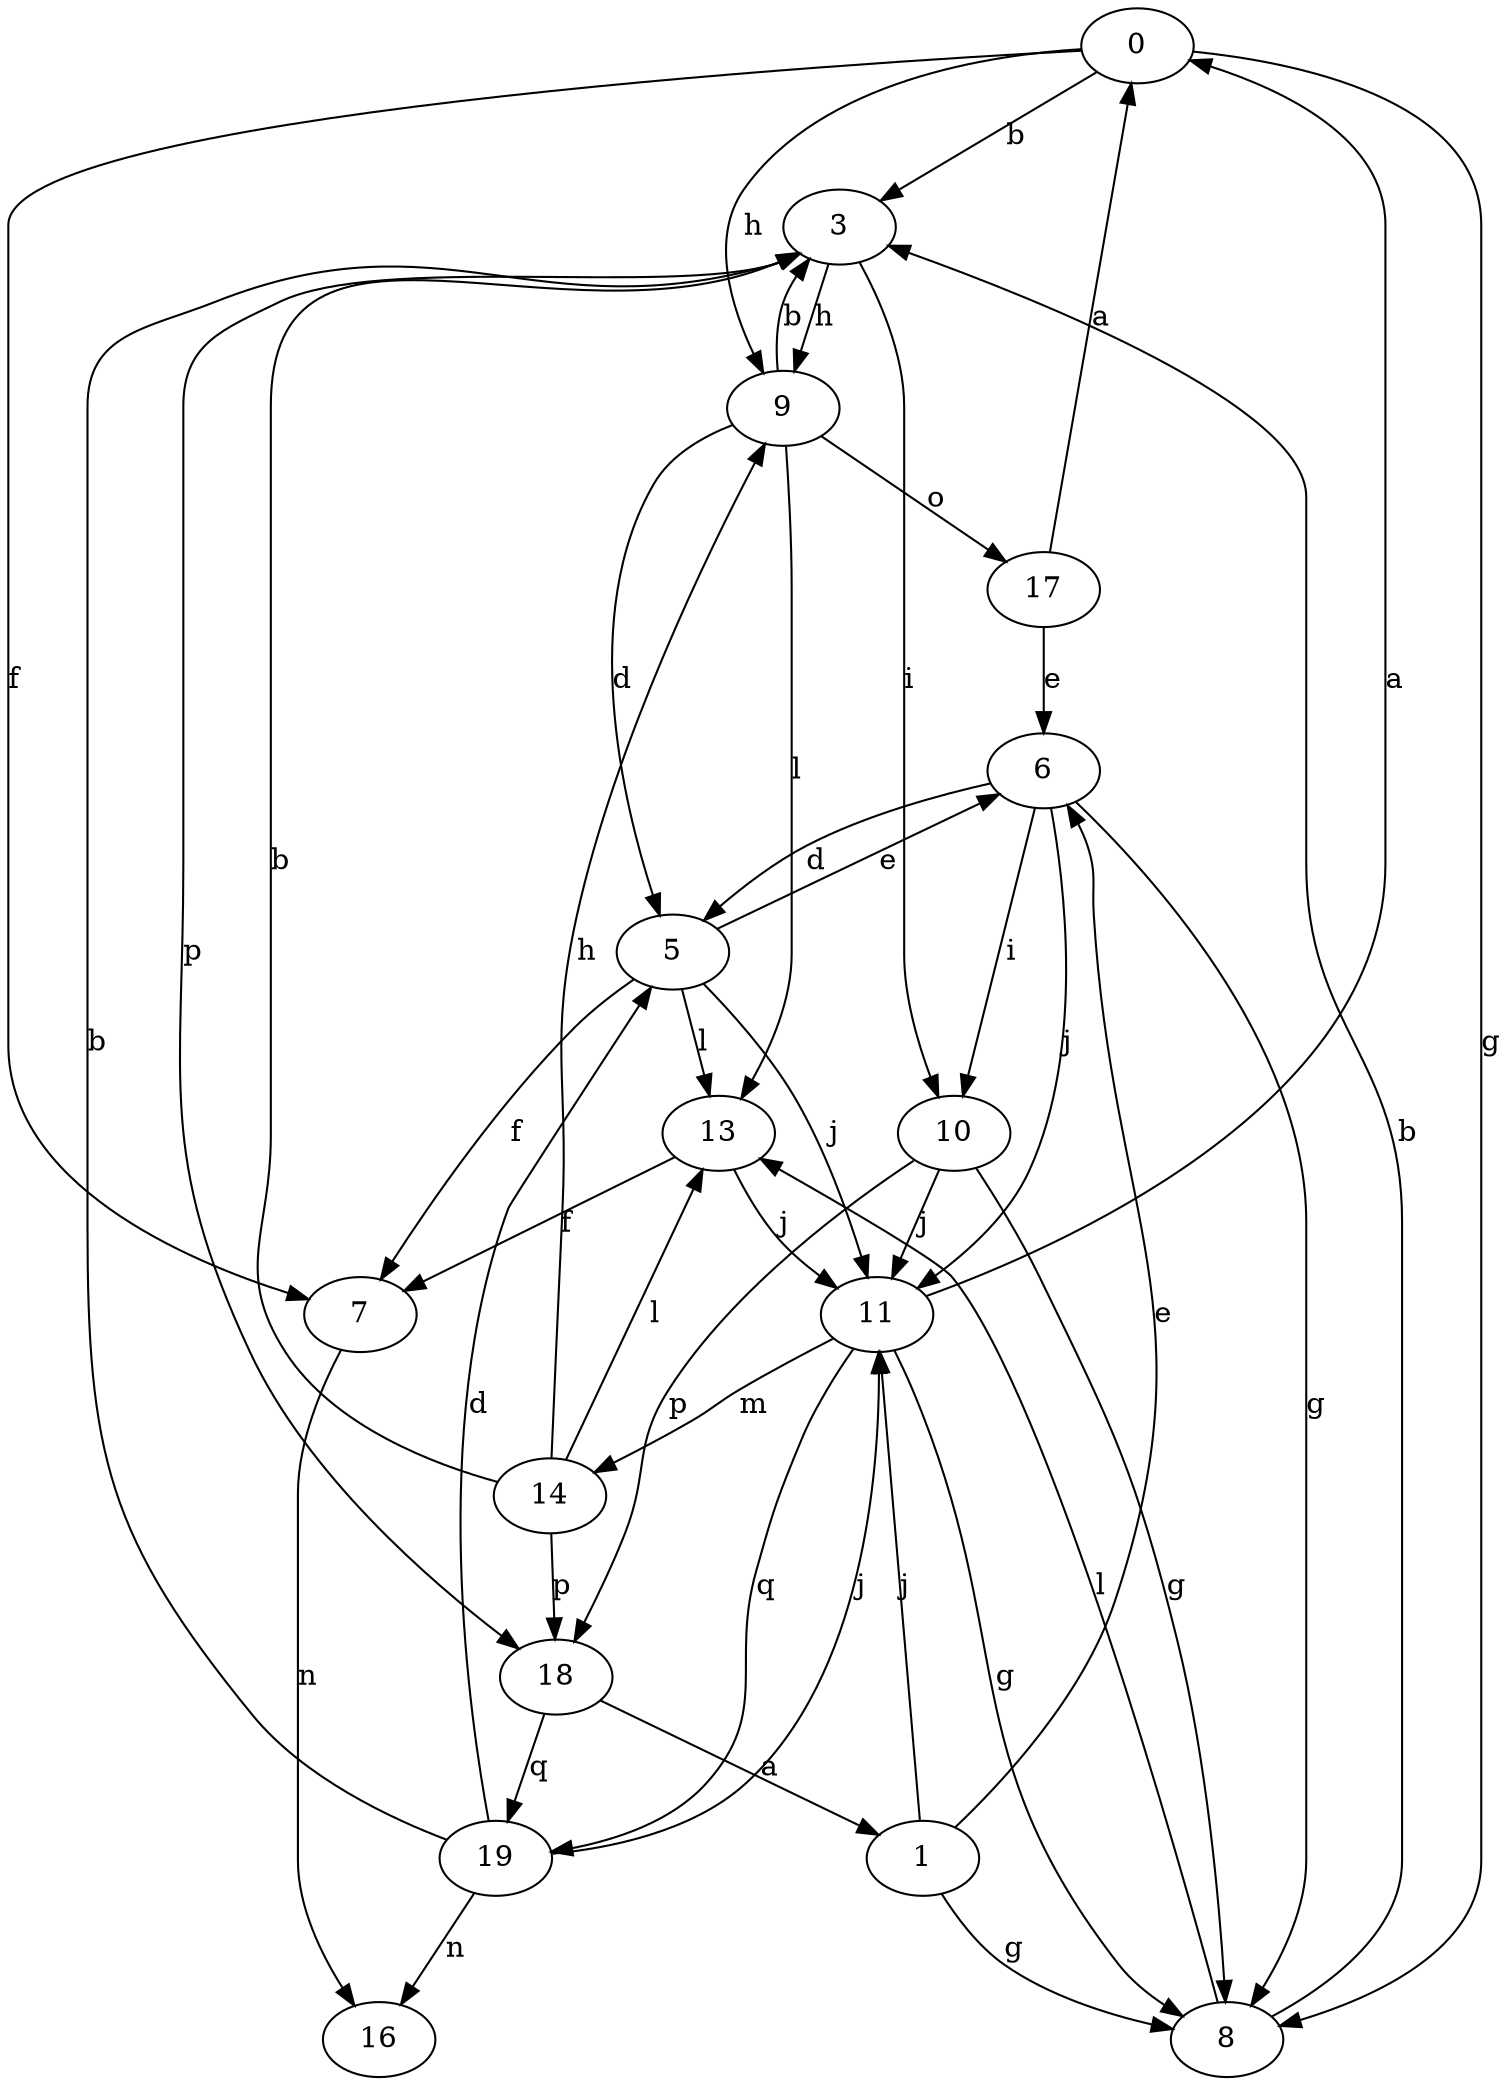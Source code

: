 strict digraph  {
0;
1;
3;
5;
6;
7;
8;
9;
10;
11;
13;
14;
16;
17;
18;
19;
0 -> 3  [label=b];
0 -> 7  [label=f];
0 -> 8  [label=g];
0 -> 9  [label=h];
1 -> 6  [label=e];
1 -> 8  [label=g];
1 -> 11  [label=j];
3 -> 9  [label=h];
3 -> 10  [label=i];
3 -> 18  [label=p];
5 -> 6  [label=e];
5 -> 7  [label=f];
5 -> 11  [label=j];
5 -> 13  [label=l];
6 -> 5  [label=d];
6 -> 8  [label=g];
6 -> 10  [label=i];
6 -> 11  [label=j];
7 -> 16  [label=n];
8 -> 3  [label=b];
8 -> 13  [label=l];
9 -> 3  [label=b];
9 -> 5  [label=d];
9 -> 13  [label=l];
9 -> 17  [label=o];
10 -> 8  [label=g];
10 -> 11  [label=j];
10 -> 18  [label=p];
11 -> 0  [label=a];
11 -> 8  [label=g];
11 -> 14  [label=m];
11 -> 19  [label=q];
13 -> 7  [label=f];
13 -> 11  [label=j];
14 -> 3  [label=b];
14 -> 9  [label=h];
14 -> 13  [label=l];
14 -> 18  [label=p];
17 -> 0  [label=a];
17 -> 6  [label=e];
18 -> 1  [label=a];
18 -> 19  [label=q];
19 -> 3  [label=b];
19 -> 5  [label=d];
19 -> 11  [label=j];
19 -> 16  [label=n];
}
